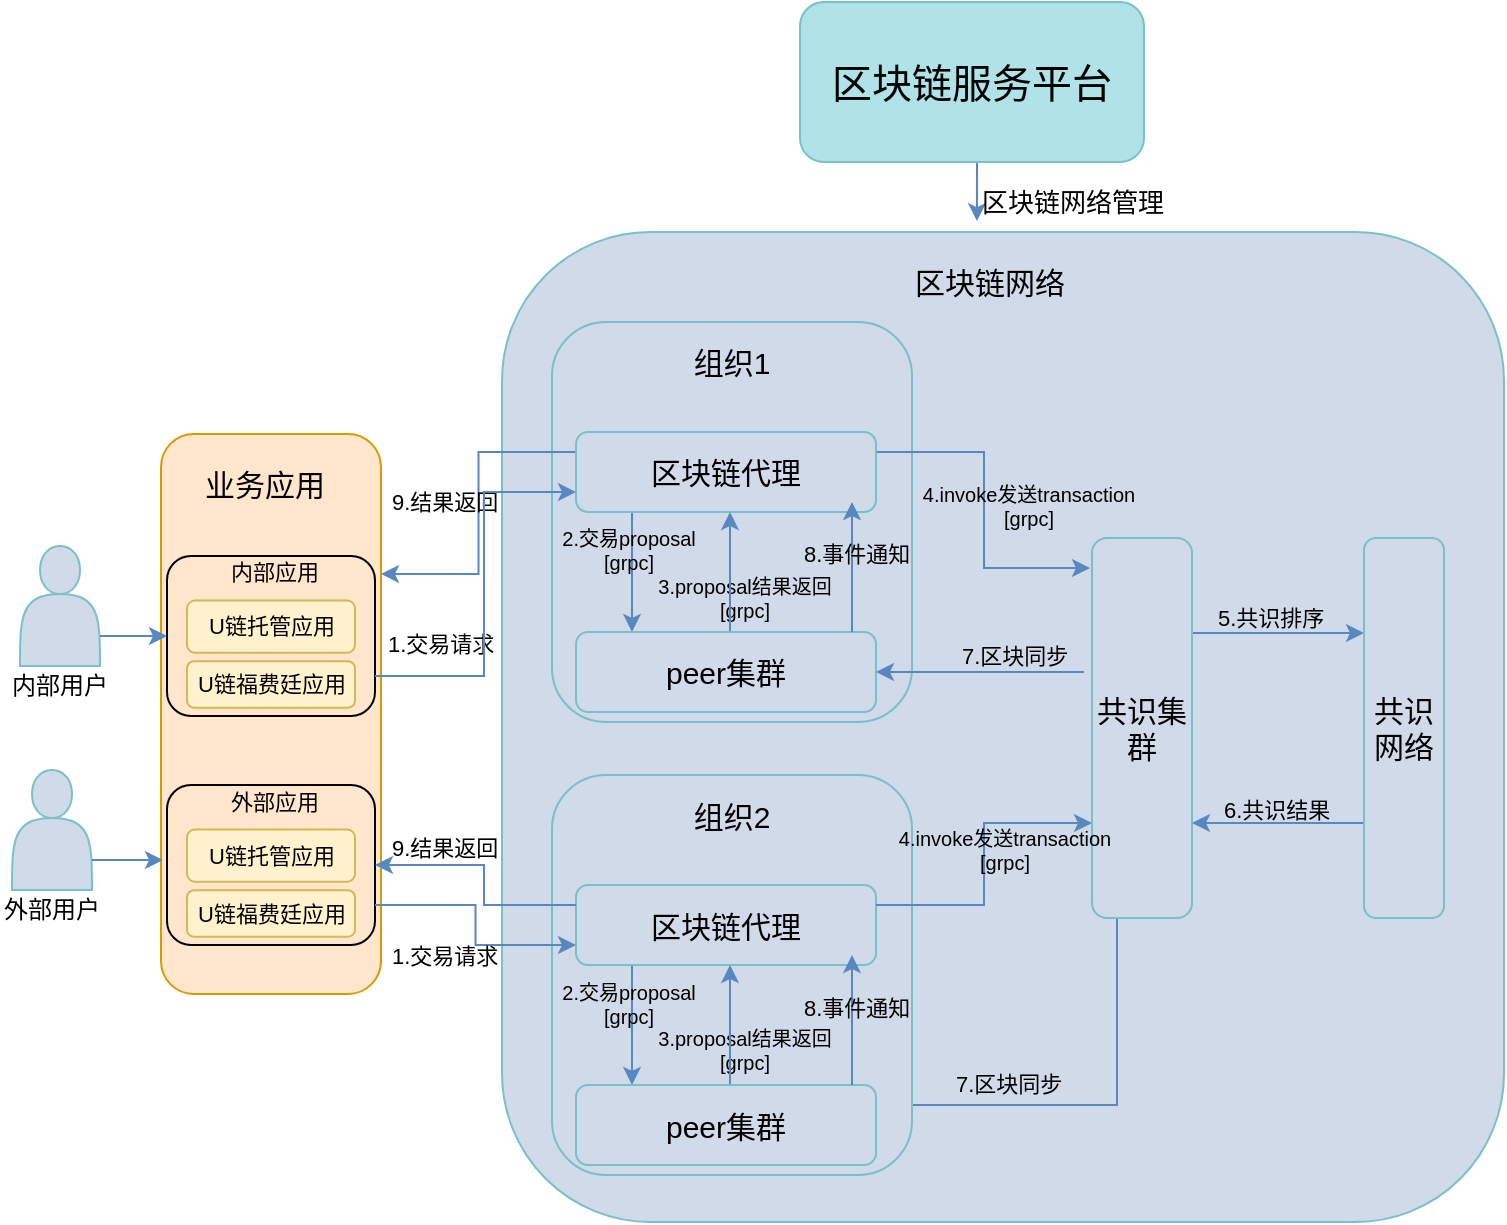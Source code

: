 <mxfile pages="1" version="11.2.3" type="github"><diagram id="Vro3wIGTHkWK_5EGDXlt" name="Page-1"><mxGraphModel dx="946" dy="585" grid="1" gridSize="10" guides="1" tooltips="1" connect="1" arrows="1" fold="1" page="1" pageScale="1" pageWidth="2339" pageHeight="3300" math="0" shadow="0"><root><mxCell id="0"/><mxCell id="1" parent="0"/><mxCell id="VxAl2y5SMC4hyknjsmzJ-52" value="" style="rounded=1;whiteSpace=wrap;html=1;strokeColor=#78C1C6;fillColor=#D0DAE8;fontSize=11;align=center;" vertex="1" parent="1"><mxGeometry x="379" y="255" width="501" height="495" as="geometry"/></mxCell><mxCell id="VxAl2y5SMC4hyknjsmzJ-17" value="" style="rounded=1;whiteSpace=wrap;html=1;strokeColor=#78C1C6;fillColor=#D0DAE8;fontSize=20;align=center;" vertex="1" parent="1"><mxGeometry x="404" y="300" width="180" height="200" as="geometry"/></mxCell><mxCell id="VxAl2y5SMC4hyknjsmzJ-18" value="组织1" style="rounded=1;whiteSpace=wrap;html=1;strokeColor=none;fillColor=#D0DAE8;fontSize=15;align=center;" vertex="1" parent="1"><mxGeometry x="444" y="305.5" width="100" height="29" as="geometry"/></mxCell><mxCell id="VxAl2y5SMC4hyknjsmzJ-34" style="edgeStyle=orthogonalEdgeStyle;rounded=0;orthogonalLoop=1;jettySize=auto;html=1;exitX=0.25;exitY=1;exitDx=0;exitDy=0;entryX=0.25;entryY=0;entryDx=0;entryDy=0;strokeColor=#5888C1;fontSize=10;" edge="1" parent="1"><mxGeometry relative="1" as="geometry"><mxPoint x="444" y="395" as="sourcePoint"/><mxPoint x="444" y="455" as="targetPoint"/></mxGeometry></mxCell><mxCell id="VxAl2y5SMC4hyknjsmzJ-36" style="edgeStyle=orthogonalEdgeStyle;rounded=0;orthogonalLoop=1;jettySize=auto;html=1;exitX=1;exitY=0.25;exitDx=0;exitDy=0;entryX=-0.02;entryY=0.079;entryDx=0;entryDy=0;entryPerimeter=0;strokeColor=#5888C1;fontSize=10;" edge="1" parent="1" source="VxAl2y5SMC4hyknjsmzJ-19" target="VxAl2y5SMC4hyknjsmzJ-22"><mxGeometry relative="1" as="geometry"/></mxCell><mxCell id="VxAl2y5SMC4hyknjsmzJ-50" style="edgeStyle=orthogonalEdgeStyle;rounded=0;orthogonalLoop=1;jettySize=auto;html=1;exitX=0;exitY=0.25;exitDx=0;exitDy=0;entryX=1;entryY=0.25;entryDx=0;entryDy=0;strokeColor=#5888C1;fontSize=11;" edge="1" parent="1" source="VxAl2y5SMC4hyknjsmzJ-19" target="VxAl2y5SMC4hyknjsmzJ-8"><mxGeometry relative="1" as="geometry"/></mxCell><mxCell id="VxAl2y5SMC4hyknjsmzJ-19" value="区块链代理" style="rounded=1;whiteSpace=wrap;html=1;strokeColor=#78C1C6;fillColor=#D0DAE8;fontSize=15;align=center;" vertex="1" parent="1"><mxGeometry x="416" y="355" width="150" height="40" as="geometry"/></mxCell><mxCell id="VxAl2y5SMC4hyknjsmzJ-42" style="edgeStyle=orthogonalEdgeStyle;rounded=0;orthogonalLoop=1;jettySize=auto;html=1;exitX=1;exitY=0.25;exitDx=0;exitDy=0;entryX=0;entryY=0.25;entryDx=0;entryDy=0;strokeColor=#5888C1;fontSize=11;" edge="1" parent="1" source="VxAl2y5SMC4hyknjsmzJ-22" target="VxAl2y5SMC4hyknjsmzJ-23"><mxGeometry relative="1" as="geometry"/></mxCell><mxCell id="VxAl2y5SMC4hyknjsmzJ-99" style="edgeStyle=orthogonalEdgeStyle;rounded=0;orthogonalLoop=1;jettySize=auto;html=1;exitX=0.25;exitY=1;exitDx=0;exitDy=0;entryX=1;entryY=0.25;entryDx=0;entryDy=0;strokeColor=#5888C1;fontSize=11;" edge="1" parent="1" source="VxAl2y5SMC4hyknjsmzJ-22" target="VxAl2y5SMC4hyknjsmzJ-86"><mxGeometry relative="1" as="geometry"/></mxCell><mxCell id="VxAl2y5SMC4hyknjsmzJ-22" value="共识集群" style="rounded=1;whiteSpace=wrap;html=1;strokeColor=#78C1C6;fillColor=#D0DAE8;fontSize=15;align=center;" vertex="1" parent="1"><mxGeometry x="674" y="408" width="50" height="190" as="geometry"/></mxCell><mxCell id="VxAl2y5SMC4hyknjsmzJ-44" style="edgeStyle=orthogonalEdgeStyle;rounded=0;orthogonalLoop=1;jettySize=auto;html=1;exitX=0;exitY=0.75;exitDx=0;exitDy=0;entryX=1;entryY=0.75;entryDx=0;entryDy=0;strokeColor=#5888C1;fontSize=11;" edge="1" parent="1" source="VxAl2y5SMC4hyknjsmzJ-23" target="VxAl2y5SMC4hyknjsmzJ-22"><mxGeometry relative="1" as="geometry"/></mxCell><mxCell id="VxAl2y5SMC4hyknjsmzJ-23" value="共识网络" style="rounded=1;whiteSpace=wrap;html=1;strokeColor=#78C1C6;fillColor=#D0DAE8;fontSize=15;align=center;" vertex="1" parent="1"><mxGeometry x="810" y="408" width="40" height="190" as="geometry"/></mxCell><mxCell id="VxAl2y5SMC4hyknjsmzJ-24" value="1.交易请求" style="text;html=1;resizable=0;points=[];autosize=1;align=left;verticalAlign=top;spacingTop=-4;fontSize=11;" vertex="1" parent="1"><mxGeometry x="319.5" y="452" width="70" height="20" as="geometry"/></mxCell><mxCell id="VxAl2y5SMC4hyknjsmzJ-28" value="2.交易proposal&lt;br style=&quot;font-size: 10px&quot;&gt;[grpc]" style="text;html=1;resizable=0;points=[];autosize=1;align=center;verticalAlign=top;spacingTop=-4;fontSize=10;" vertex="1" parent="1"><mxGeometry x="401.5" y="400" width="80" height="30" as="geometry"/></mxCell><mxCell id="VxAl2y5SMC4hyknjsmzJ-31" value="3.proposal结果返回&lt;br&gt;[grpc]" style="text;html=1;resizable=0;points=[];autosize=1;align=center;verticalAlign=top;spacingTop=-4;fontSize=10;" vertex="1" parent="1"><mxGeometry x="449.5" y="423.5" width="100" height="30" as="geometry"/></mxCell><mxCell id="VxAl2y5SMC4hyknjsmzJ-35" style="edgeStyle=orthogonalEdgeStyle;rounded=0;orthogonalLoop=1;jettySize=auto;html=1;exitX=0.75;exitY=0;exitDx=0;exitDy=0;entryX=0.75;entryY=1;entryDx=0;entryDy=0;strokeColor=#5888C1;fontSize=10;" edge="1" parent="1"><mxGeometry relative="1" as="geometry"><mxPoint x="493" y="455" as="sourcePoint"/><mxPoint x="493" y="395" as="targetPoint"/></mxGeometry></mxCell><mxCell id="VxAl2y5SMC4hyknjsmzJ-33" value="peer集群" style="rounded=1;whiteSpace=wrap;html=1;strokeColor=#78C1C6;fillColor=#D0DAE8;fontSize=15;align=center;" vertex="1" parent="1"><mxGeometry x="416" y="455" width="150" height="40" as="geometry"/></mxCell><mxCell id="VxAl2y5SMC4hyknjsmzJ-37" value="4.invoke发送transaction&lt;br&gt;[grpc]" style="text;html=1;resizable=0;points=[];autosize=1;align=center;verticalAlign=top;spacingTop=-4;fontSize=10;" vertex="1" parent="1"><mxGeometry x="582" y="378" width="120" height="30" as="geometry"/></mxCell><mxCell id="VxAl2y5SMC4hyknjsmzJ-41" value="" style="group;fillColor=none;strokeColor=none;rounded=1;fontSize=11;" vertex="1" connectable="0" parent="1"><mxGeometry x="208.5" y="356" width="107" height="280" as="geometry"/></mxCell><mxCell id="VxAl2y5SMC4hyknjsmzJ-8" value="" style="rounded=1;whiteSpace=wrap;html=1;strokeColor=#d79b00;fillColor=#ffe6cc;fontSize=12;align=center;" vertex="1" parent="VxAl2y5SMC4hyknjsmzJ-41"><mxGeometry width="110" height="280" as="geometry"/></mxCell><mxCell id="VxAl2y5SMC4hyknjsmzJ-9" value="业务应用" style="rounded=1;whiteSpace=wrap;html=1;strokeColor=none;fillColor=none;fontSize=15;align=center;" vertex="1" parent="VxAl2y5SMC4hyknjsmzJ-41"><mxGeometry x="2.08" y="10" width="98.8" height="30" as="geometry"/></mxCell><mxCell id="VxAl2y5SMC4hyknjsmzJ-61" value="" style="group" vertex="1" connectable="0" parent="VxAl2y5SMC4hyknjsmzJ-41"><mxGeometry x="3" y="60" width="104" height="81" as="geometry"/></mxCell><mxCell id="VxAl2y5SMC4hyknjsmzJ-57" value="" style="rounded=1;whiteSpace=wrap;html=1;strokeColor=#000000;fillColor=none;fontSize=11;align=center;" vertex="1" parent="VxAl2y5SMC4hyknjsmzJ-61"><mxGeometry y="1" width="104" height="80" as="geometry"/></mxCell><mxCell id="VxAl2y5SMC4hyknjsmzJ-10" value="U链托管应用" style="rounded=1;whiteSpace=wrap;html=1;strokeColor=#d6b656;fillColor=#fff2cc;fontSize=11;align=center;" vertex="1" parent="VxAl2y5SMC4hyknjsmzJ-61"><mxGeometry x="10.01" y="23.276" width="83.98" height="26.069" as="geometry"/></mxCell><mxCell id="VxAl2y5SMC4hyknjsmzJ-13" value="U链福费廷应用" style="rounded=1;whiteSpace=wrap;html=1;strokeColor=#d6b656;fillColor=#fff2cc;fontSize=11;align=center;" vertex="1" parent="VxAl2y5SMC4hyknjsmzJ-61"><mxGeometry x="10.01" y="53.569" width="83.98" height="23.276" as="geometry"/></mxCell><mxCell id="VxAl2y5SMC4hyknjsmzJ-58" value="内部应用" style="rounded=1;whiteSpace=wrap;html=1;strokeColor=none;fillColor=none;fontSize=11;align=center;arcSize=50;" vertex="1" parent="VxAl2y5SMC4hyknjsmzJ-61"><mxGeometry x="18.564" width="71.136" height="18.621" as="geometry"/></mxCell><mxCell id="VxAl2y5SMC4hyknjsmzJ-62" value="" style="group" vertex="1" connectable="0" parent="VxAl2y5SMC4hyknjsmzJ-41"><mxGeometry x="3" y="174.5" width="104" height="81" as="geometry"/></mxCell><mxCell id="VxAl2y5SMC4hyknjsmzJ-63" value="" style="rounded=1;whiteSpace=wrap;html=1;strokeColor=#000000;fillColor=none;fontSize=11;align=center;" vertex="1" parent="VxAl2y5SMC4hyknjsmzJ-62"><mxGeometry y="1" width="104" height="80" as="geometry"/></mxCell><mxCell id="VxAl2y5SMC4hyknjsmzJ-64" value="U链托管应用" style="rounded=1;whiteSpace=wrap;html=1;strokeColor=#d6b656;fillColor=#fff2cc;fontSize=11;align=center;" vertex="1" parent="VxAl2y5SMC4hyknjsmzJ-62"><mxGeometry x="10.01" y="23.276" width="83.98" height="26.069" as="geometry"/></mxCell><mxCell id="VxAl2y5SMC4hyknjsmzJ-65" value="U链福费廷应用" style="rounded=1;whiteSpace=wrap;html=1;strokeColor=#d6b656;fillColor=#fff2cc;fontSize=11;align=center;" vertex="1" parent="VxAl2y5SMC4hyknjsmzJ-62"><mxGeometry x="10.01" y="53.569" width="83.98" height="23.276" as="geometry"/></mxCell><mxCell id="VxAl2y5SMC4hyknjsmzJ-66" value="外部应用" style="rounded=1;whiteSpace=wrap;html=1;strokeColor=none;fillColor=none;fontSize=11;align=center;arcSize=50;" vertex="1" parent="VxAl2y5SMC4hyknjsmzJ-62"><mxGeometry x="18.564" width="71.136" height="18.621" as="geometry"/></mxCell><mxCell id="VxAl2y5SMC4hyknjsmzJ-43" value="5.共识排序" style="text;html=1;resizable=0;points=[];autosize=1;align=left;verticalAlign=top;spacingTop=-4;fontSize=11;" vertex="1" parent="1"><mxGeometry x="735" y="439" width="70" height="10" as="geometry"/></mxCell><mxCell id="VxAl2y5SMC4hyknjsmzJ-45" value="6.共识结果" style="text;html=1;resizable=0;points=[];autosize=1;align=left;verticalAlign=top;spacingTop=-4;fontSize=11;" vertex="1" parent="1"><mxGeometry x="738" y="535" width="70" height="10" as="geometry"/></mxCell><mxCell id="VxAl2y5SMC4hyknjsmzJ-46" value="" style="endArrow=classic;html=1;strokeColor=#5888C1;fontSize=11;entryX=1;entryY=0.5;entryDx=0;entryDy=0;" edge="1" parent="1" target="VxAl2y5SMC4hyknjsmzJ-33"><mxGeometry width="50" height="50" relative="1" as="geometry"><mxPoint x="670" y="475" as="sourcePoint"/><mxPoint x="666" y="450" as="targetPoint"/></mxGeometry></mxCell><mxCell id="VxAl2y5SMC4hyknjsmzJ-47" value="7.区块同步" style="text;html=1;resizable=0;points=[];autosize=1;align=left;verticalAlign=top;spacingTop=-4;fontSize=11;" vertex="1" parent="1"><mxGeometry x="607" y="458" width="70" height="10" as="geometry"/></mxCell><mxCell id="VxAl2y5SMC4hyknjsmzJ-48" value="" style="endArrow=classic;html=1;strokeColor=#5888C1;fontSize=11;" edge="1" parent="1"><mxGeometry width="50" height="50" relative="1" as="geometry"><mxPoint x="554" y="455" as="sourcePoint"/><mxPoint x="554" y="390" as="targetPoint"/></mxGeometry></mxCell><mxCell id="VxAl2y5SMC4hyknjsmzJ-49" value="8.事件通知" style="text;html=1;resizable=0;points=[];autosize=1;align=left;verticalAlign=top;spacingTop=-4;fontSize=11;" vertex="1" parent="1"><mxGeometry x="528" y="407" width="70" height="10" as="geometry"/></mxCell><mxCell id="VxAl2y5SMC4hyknjsmzJ-51" value="9.结果返回" style="text;html=1;resizable=0;points=[];autosize=1;align=left;verticalAlign=top;spacingTop=-4;fontSize=11;" vertex="1" parent="1"><mxGeometry x="321.5" y="381" width="70" height="10" as="geometry"/></mxCell><mxCell id="VxAl2y5SMC4hyknjsmzJ-54" style="edgeStyle=orthogonalEdgeStyle;rounded=0;orthogonalLoop=1;jettySize=auto;html=1;exitX=0.5;exitY=1;exitDx=0;exitDy=0;entryX=0.474;entryY=-0.011;entryDx=0;entryDy=0;entryPerimeter=0;strokeColor=#5888C1;fontSize=20;" edge="1" parent="1" source="VxAl2y5SMC4hyknjsmzJ-53" target="VxAl2y5SMC4hyknjsmzJ-52"><mxGeometry relative="1" as="geometry"/></mxCell><mxCell id="VxAl2y5SMC4hyknjsmzJ-53" value="区块链服务平台" style="rounded=1;whiteSpace=wrap;html=1;strokeColor=#78C1C6;fillColor=#AFE3E7;fontSize=20;align=center;" vertex="1" parent="1"><mxGeometry x="528" y="140" width="172" height="80" as="geometry"/></mxCell><mxCell id="VxAl2y5SMC4hyknjsmzJ-55" value="区块链网络" style="rounded=1;whiteSpace=wrap;html=1;strokeColor=none;fillColor=#D0DAE8;fontSize=15;align=center;" vertex="1" parent="1"><mxGeometry x="563" y="260" width="120" height="40" as="geometry"/></mxCell><mxCell id="VxAl2y5SMC4hyknjsmzJ-56" value="区块链网络管理" style="text;html=1;resizable=0;points=[];autosize=1;align=left;verticalAlign=top;spacingTop=-4;fontSize=13;" vertex="1" parent="1"><mxGeometry x="617" y="230" width="120" height="20" as="geometry"/></mxCell><mxCell id="VxAl2y5SMC4hyknjsmzJ-69" value="" style="group" vertex="1" connectable="0" parent="1"><mxGeometry x="132" y="412" width="60" height="80" as="geometry"/></mxCell><mxCell id="VxAl2y5SMC4hyknjsmzJ-4" value="" style="shape=actor;whiteSpace=wrap;html=1;rounded=1;strokeColor=#78C1C6;fillColor=#D0DAE8;fontSize=20;align=center;" vertex="1" parent="VxAl2y5SMC4hyknjsmzJ-69"><mxGeometry x="6" width="40" height="60" as="geometry"/></mxCell><mxCell id="VxAl2y5SMC4hyknjsmzJ-7" value="内部用户" style="text;html=1;resizable=0;points=[];autosize=1;align=left;verticalAlign=top;spacingTop=-4;fontSize=12;" vertex="1" parent="VxAl2y5SMC4hyknjsmzJ-69"><mxGeometry y="60" width="60" height="20" as="geometry"/></mxCell><mxCell id="VxAl2y5SMC4hyknjsmzJ-70" value="" style="group" vertex="1" connectable="0" parent="1"><mxGeometry x="128" y="524" width="60" height="80" as="geometry"/></mxCell><mxCell id="VxAl2y5SMC4hyknjsmzJ-71" value="" style="shape=actor;whiteSpace=wrap;html=1;rounded=1;strokeColor=#78C1C6;fillColor=#D0DAE8;fontSize=20;align=center;" vertex="1" parent="VxAl2y5SMC4hyknjsmzJ-70"><mxGeometry x="6" width="40" height="60" as="geometry"/></mxCell><mxCell id="VxAl2y5SMC4hyknjsmzJ-72" value="外部用户" style="text;html=1;resizable=0;points=[];autosize=1;align=left;verticalAlign=top;spacingTop=-4;fontSize=12;" vertex="1" parent="VxAl2y5SMC4hyknjsmzJ-70"><mxGeometry y="60" width="60" height="20" as="geometry"/></mxCell><mxCell id="VxAl2y5SMC4hyknjsmzJ-73" style="edgeStyle=orthogonalEdgeStyle;rounded=0;orthogonalLoop=1;jettySize=auto;html=1;exitX=1;exitY=0.75;exitDx=0;exitDy=0;entryX=0;entryY=0.5;entryDx=0;entryDy=0;strokeColor=#5888C1;fontSize=11;" edge="1" parent="1" source="VxAl2y5SMC4hyknjsmzJ-4" target="VxAl2y5SMC4hyknjsmzJ-57"><mxGeometry relative="1" as="geometry"/></mxCell><mxCell id="VxAl2y5SMC4hyknjsmzJ-78" style="edgeStyle=orthogonalEdgeStyle;rounded=0;orthogonalLoop=1;jettySize=auto;html=1;exitX=1;exitY=0.75;exitDx=0;exitDy=0;strokeColor=#5888C1;fontSize=11;" edge="1" parent="1" source="VxAl2y5SMC4hyknjsmzJ-71"><mxGeometry relative="1" as="geometry"><mxPoint x="209.5" y="569" as="targetPoint"/><mxPoint x="185.5" y="569" as="sourcePoint"/></mxGeometry></mxCell><mxCell id="VxAl2y5SMC4hyknjsmzJ-89" value="" style="group" vertex="1" connectable="0" parent="1"><mxGeometry x="401.5" y="526.5" width="196.5" height="200" as="geometry"/></mxCell><mxCell id="VxAl2y5SMC4hyknjsmzJ-79" value="" style="rounded=1;whiteSpace=wrap;html=1;strokeColor=#78C1C6;fillColor=#D0DAE8;fontSize=20;align=center;" vertex="1" parent="VxAl2y5SMC4hyknjsmzJ-89"><mxGeometry x="2.5" width="180" height="200" as="geometry"/></mxCell><mxCell id="VxAl2y5SMC4hyknjsmzJ-80" value="组织2" style="rounded=1;whiteSpace=wrap;html=1;strokeColor=none;fillColor=#D0DAE8;fontSize=15;align=center;" vertex="1" parent="VxAl2y5SMC4hyknjsmzJ-89"><mxGeometry x="42.5" y="5.5" width="100" height="29" as="geometry"/></mxCell><mxCell id="VxAl2y5SMC4hyknjsmzJ-81" style="edgeStyle=orthogonalEdgeStyle;rounded=0;orthogonalLoop=1;jettySize=auto;html=1;exitX=0.25;exitY=1;exitDx=0;exitDy=0;entryX=0.25;entryY=0;entryDx=0;entryDy=0;strokeColor=#5888C1;fontSize=10;" edge="1" parent="VxAl2y5SMC4hyknjsmzJ-89"><mxGeometry relative="1" as="geometry"><mxPoint x="42.5" y="95" as="sourcePoint"/><mxPoint x="42.5" y="155" as="targetPoint"/></mxGeometry></mxCell><mxCell id="VxAl2y5SMC4hyknjsmzJ-82" value="区块链代理" style="rounded=1;whiteSpace=wrap;html=1;strokeColor=#78C1C6;fillColor=#D0DAE8;fontSize=15;align=center;" vertex="1" parent="VxAl2y5SMC4hyknjsmzJ-89"><mxGeometry x="14.5" y="55" width="150" height="40" as="geometry"/></mxCell><mxCell id="VxAl2y5SMC4hyknjsmzJ-83" value="2.交易proposal&lt;br style=&quot;font-size: 10px&quot;&gt;[grpc]" style="text;html=1;resizable=0;points=[];autosize=1;align=center;verticalAlign=top;spacingTop=-4;fontSize=10;" vertex="1" parent="VxAl2y5SMC4hyknjsmzJ-89"><mxGeometry y="100" width="80" height="30" as="geometry"/></mxCell><mxCell id="VxAl2y5SMC4hyknjsmzJ-84" value="3.proposal结果返回&lt;br&gt;[grpc]" style="text;html=1;resizable=0;points=[];autosize=1;align=center;verticalAlign=top;spacingTop=-4;fontSize=10;" vertex="1" parent="VxAl2y5SMC4hyknjsmzJ-89"><mxGeometry x="48" y="123.5" width="100" height="30" as="geometry"/></mxCell><mxCell id="VxAl2y5SMC4hyknjsmzJ-85" style="edgeStyle=orthogonalEdgeStyle;rounded=0;orthogonalLoop=1;jettySize=auto;html=1;exitX=0.75;exitY=0;exitDx=0;exitDy=0;entryX=0.75;entryY=1;entryDx=0;entryDy=0;strokeColor=#5888C1;fontSize=10;" edge="1" parent="VxAl2y5SMC4hyknjsmzJ-89"><mxGeometry relative="1" as="geometry"><mxPoint x="91.5" y="155" as="sourcePoint"/><mxPoint x="91.5" y="95" as="targetPoint"/></mxGeometry></mxCell><mxCell id="VxAl2y5SMC4hyknjsmzJ-86" value="peer集群" style="rounded=1;whiteSpace=wrap;html=1;strokeColor=#78C1C6;fillColor=#D0DAE8;fontSize=15;align=center;" vertex="1" parent="VxAl2y5SMC4hyknjsmzJ-89"><mxGeometry x="14.5" y="155" width="150" height="40" as="geometry"/></mxCell><mxCell id="VxAl2y5SMC4hyknjsmzJ-87" value="" style="endArrow=classic;html=1;strokeColor=#5888C1;fontSize=11;" edge="1" parent="VxAl2y5SMC4hyknjsmzJ-89"><mxGeometry width="50" height="50" relative="1" as="geometry"><mxPoint x="152.5" y="155" as="sourcePoint"/><mxPoint x="152.5" y="90" as="targetPoint"/></mxGeometry></mxCell><mxCell id="VxAl2y5SMC4hyknjsmzJ-88" value="8.事件通知" style="text;html=1;resizable=0;points=[];autosize=1;align=left;verticalAlign=top;spacingTop=-4;fontSize=11;" vertex="1" parent="VxAl2y5SMC4hyknjsmzJ-89"><mxGeometry x="126.5" y="107" width="70" height="10" as="geometry"/></mxCell><mxCell id="VxAl2y5SMC4hyknjsmzJ-91" style="edgeStyle=orthogonalEdgeStyle;rounded=0;orthogonalLoop=1;jettySize=auto;html=1;exitX=1;exitY=0.75;exitDx=0;exitDy=0;entryX=0;entryY=0.75;entryDx=0;entryDy=0;strokeColor=#5888C1;fontSize=11;" edge="1" parent="1" source="VxAl2y5SMC4hyknjsmzJ-57" target="VxAl2y5SMC4hyknjsmzJ-19"><mxGeometry relative="1" as="geometry"><Array as="points"><mxPoint x="370" y="477"/><mxPoint x="370" y="385"/></Array></mxGeometry></mxCell><mxCell id="VxAl2y5SMC4hyknjsmzJ-92" style="edgeStyle=orthogonalEdgeStyle;rounded=0;orthogonalLoop=1;jettySize=auto;html=1;exitX=1;exitY=0.75;exitDx=0;exitDy=0;entryX=0;entryY=0.75;entryDx=0;entryDy=0;strokeColor=#5888C1;fontSize=11;" edge="1" parent="1" source="VxAl2y5SMC4hyknjsmzJ-63" target="VxAl2y5SMC4hyknjsmzJ-82"><mxGeometry relative="1" as="geometry"/></mxCell><mxCell id="VxAl2y5SMC4hyknjsmzJ-93" value="1.交易请求" style="text;html=1;resizable=0;points=[];autosize=1;align=left;verticalAlign=top;spacingTop=-4;fontSize=11;" vertex="1" parent="1"><mxGeometry x="321.5" y="607.5" width="70" height="20" as="geometry"/></mxCell><mxCell id="VxAl2y5SMC4hyknjsmzJ-94" style="edgeStyle=orthogonalEdgeStyle;rounded=0;orthogonalLoop=1;jettySize=auto;html=1;exitX=0;exitY=0.25;exitDx=0;exitDy=0;entryX=1;entryY=0.5;entryDx=0;entryDy=0;strokeColor=#5888C1;fontSize=11;" edge="1" parent="1" source="VxAl2y5SMC4hyknjsmzJ-82" target="VxAl2y5SMC4hyknjsmzJ-63"><mxGeometry relative="1" as="geometry"><Array as="points"><mxPoint x="370" y="592"/><mxPoint x="370" y="572"/></Array></mxGeometry></mxCell><mxCell id="VxAl2y5SMC4hyknjsmzJ-95" value="9.结果返回" style="text;html=1;resizable=0;points=[];autosize=1;align=left;verticalAlign=top;spacingTop=-4;fontSize=11;" vertex="1" parent="1"><mxGeometry x="321.5" y="554" width="70" height="10" as="geometry"/></mxCell><mxCell id="VxAl2y5SMC4hyknjsmzJ-96" style="edgeStyle=orthogonalEdgeStyle;rounded=0;orthogonalLoop=1;jettySize=auto;html=1;exitX=1;exitY=0.25;exitDx=0;exitDy=0;entryX=0;entryY=0.75;entryDx=0;entryDy=0;strokeColor=#5888C1;fontSize=11;" edge="1" parent="1" source="VxAl2y5SMC4hyknjsmzJ-82" target="VxAl2y5SMC4hyknjsmzJ-22"><mxGeometry relative="1" as="geometry"/></mxCell><mxCell id="VxAl2y5SMC4hyknjsmzJ-97" value="4.invoke发送transaction&lt;br&gt;[grpc]" style="text;html=1;resizable=0;points=[];autosize=1;align=center;verticalAlign=top;spacingTop=-4;fontSize=10;" vertex="1" parent="1"><mxGeometry x="569.5" y="550" width="120" height="30" as="geometry"/></mxCell><mxCell id="VxAl2y5SMC4hyknjsmzJ-100" value="7.区块同步" style="text;html=1;resizable=0;points=[];autosize=1;align=left;verticalAlign=top;spacingTop=-4;fontSize=11;" vertex="1" parent="1"><mxGeometry x="604" y="671.5" width="70" height="10" as="geometry"/></mxCell></root></mxGraphModel></diagram></mxfile>
